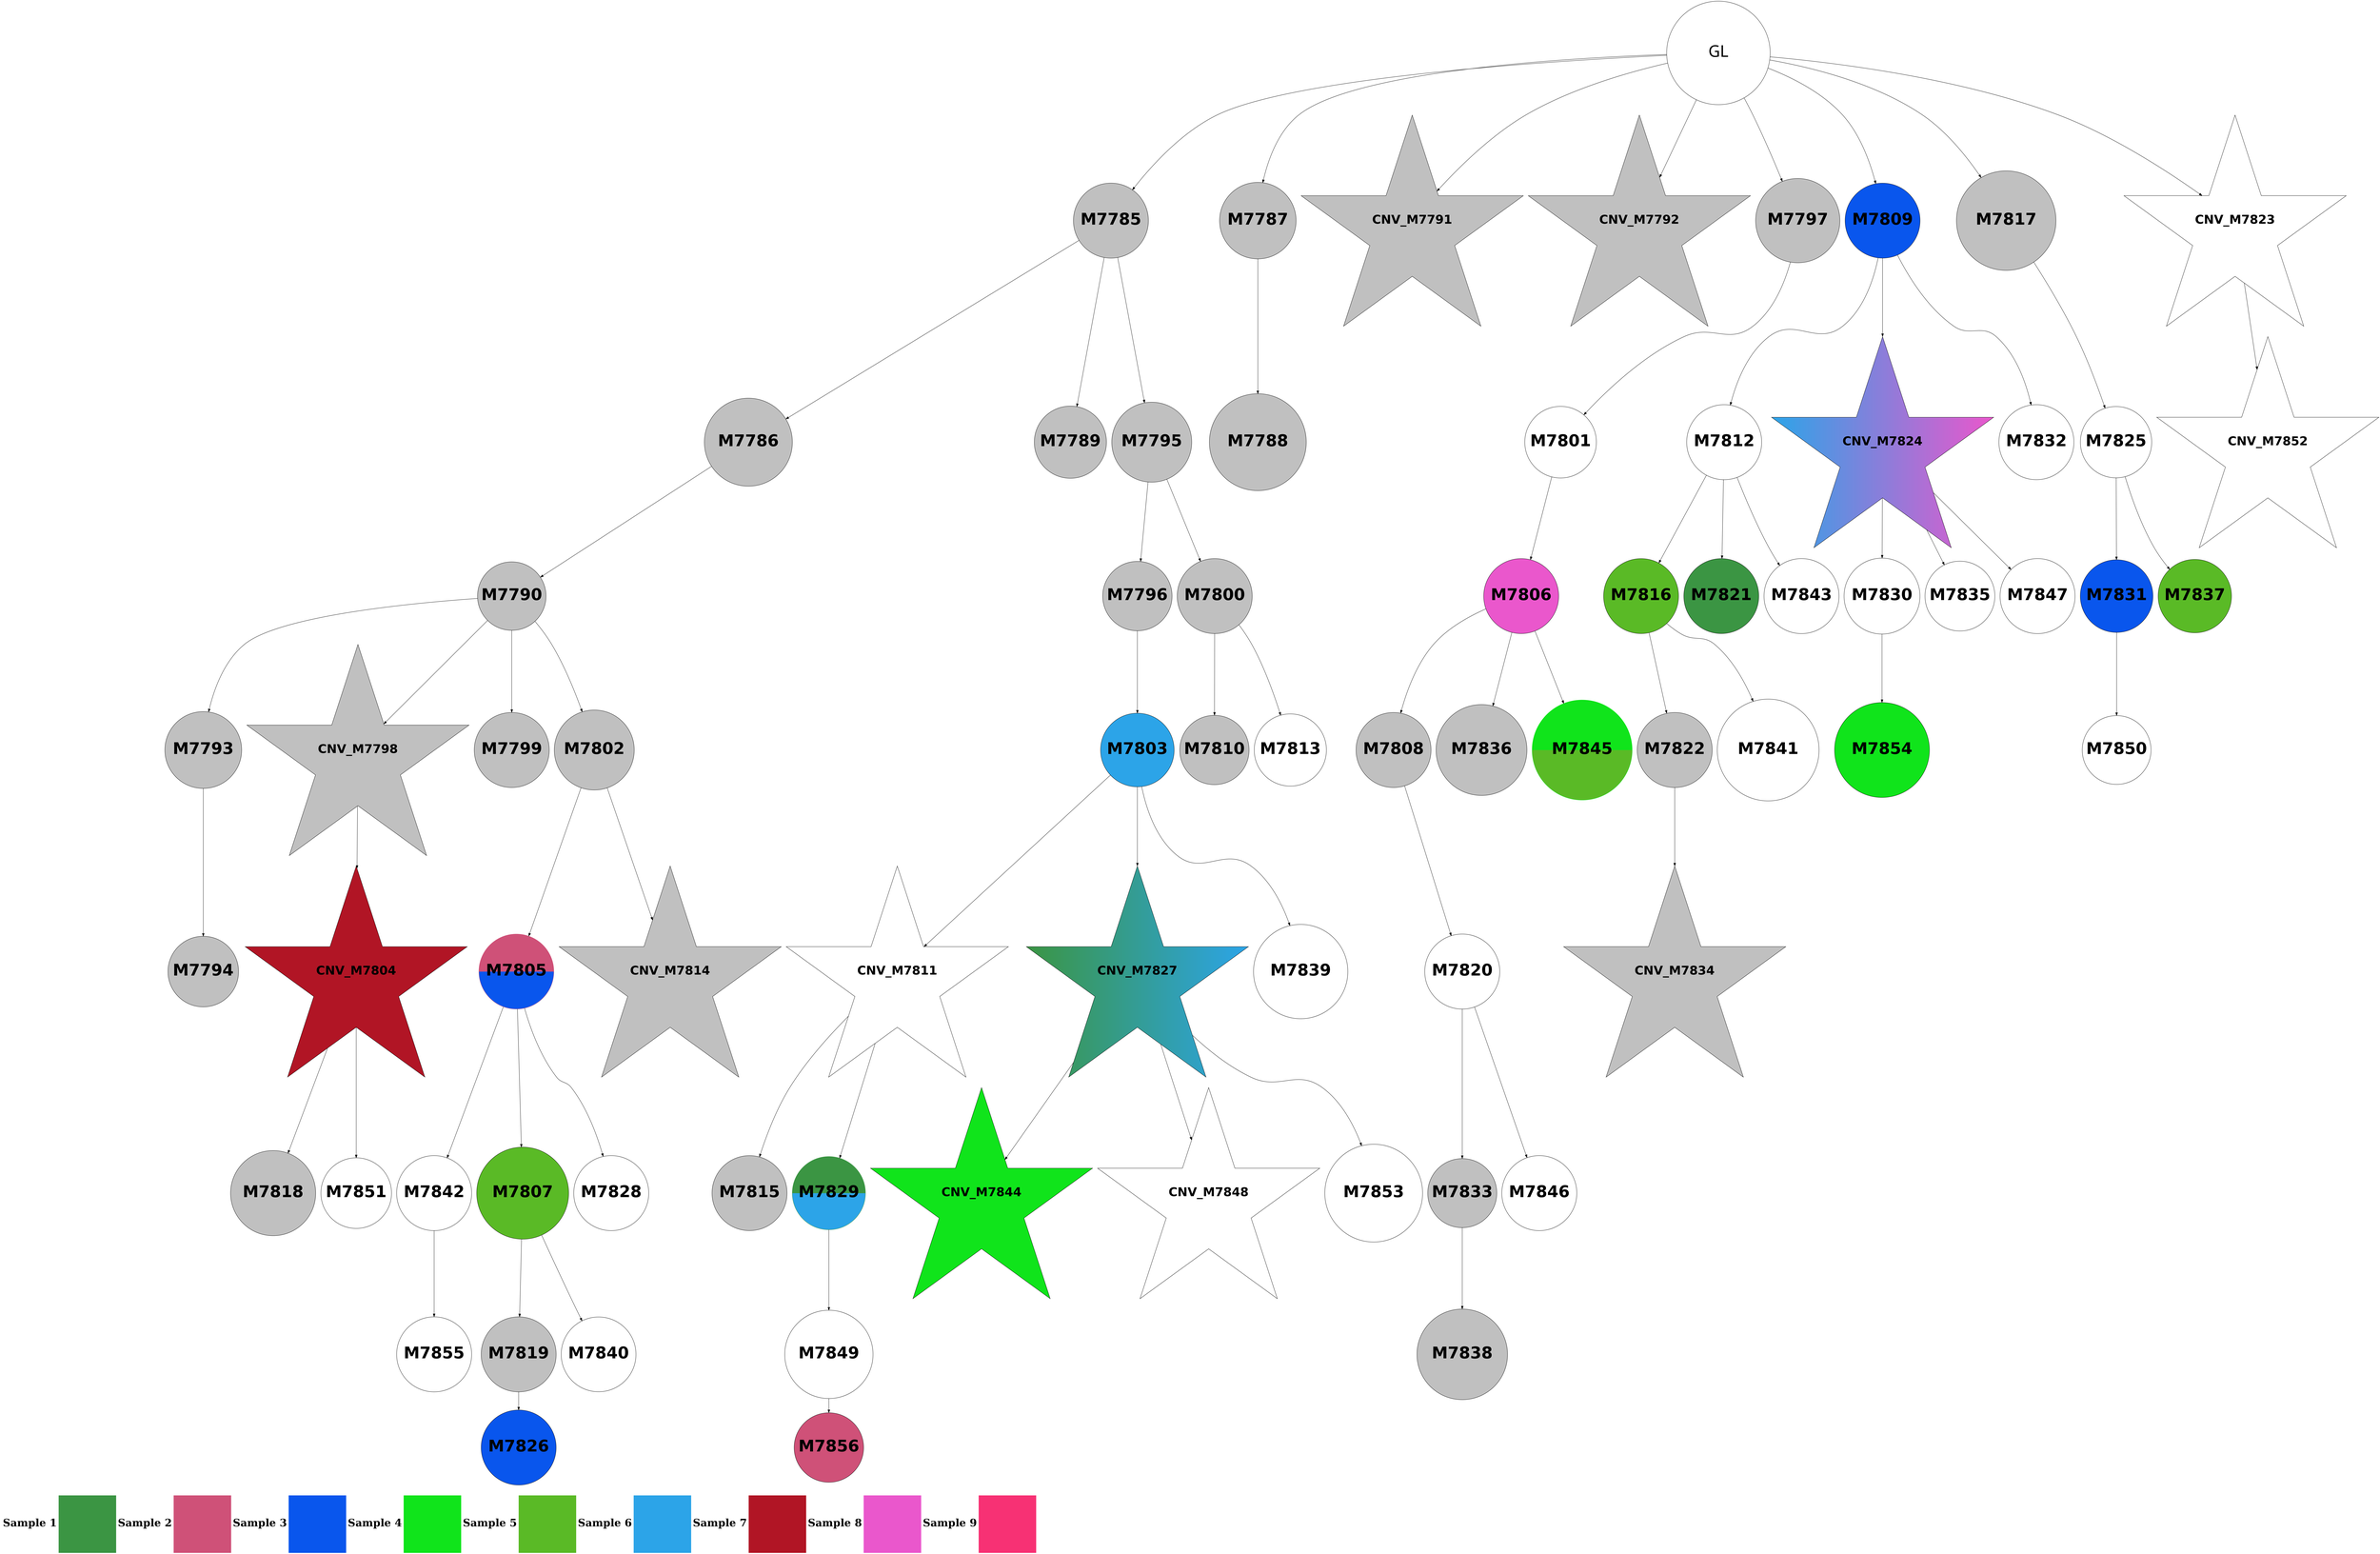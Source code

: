 digraph G { 
rankdir=TB;
7878 -> 7891;
7820 -> 7821;
7820 -> 7823;
7820 -> 7827;
7820 -> 7828;
7820 -> 7833;
7820 -> 7845;
7820 -> 7853;
7820 -> 7859;
7821 -> 7822;
7821 -> 7825;
7821 -> 7831;
7885 -> 7892;
7822 -> 7826;
7823 -> 7824;
7826 -> 7829;
7826 -> 7834;
7826 -> 7835;
7826 -> 7838;
7829 -> 7830;
7831 -> 7832;
7831 -> 7836;
7832 -> 7839;
7833 -> 7837;
7834 -> 7840;
7836 -> 7846;
7836 -> 7849;
7837 -> 7842;
7838 -> 7841;
7838 -> 7850;
7839 -> 7847;
7839 -> 7863;
7839 -> 7875;
7840 -> 7854;
7840 -> 7887;
7841 -> 7843;
7841 -> 7864;
7841 -> 7878;
7842 -> 7844;
7842 -> 7872;
7842 -> 7881;
7843 -> 7855;
7843 -> 7876;
7844 -> 7856;
7845 -> 7848;
7845 -> 7860;
7845 -> 7868;
7847 -> 7851;
7847 -> 7865;
7848 -> 7852;
7848 -> 7857;
7848 -> 7879;
7852 -> 7858;
7852 -> 7877;
7853 -> 7861;
7855 -> 7862;
7856 -> 7869;
7856 -> 7882;
7858 -> 7870;
7859 -> 7888;
7860 -> 7866;
7860 -> 7871;
7860 -> 7883;
7861 -> 7867;
7861 -> 7873;
7863 -> 7880;
7863 -> 7884;
7863 -> 7889;
7865 -> 7885;
7866 -> 7890;
7867 -> 7886;
7869 -> 7874;
7855 [shape=circle style=filled fillcolor=grey fontname="helvetica-bold" fontsize=56 label="M7819" width=0 height=2 ];
7863 [shape=star style=filled fillcolor="#3b9543:#2ca4e8:#f73174" fontname="helvetica-bold" fontsize=42 label="CNV_M7827"];
7838 [shape=circle style=filled fillcolor=grey fontname="helvetica-bold" fontsize=56 label="M7802" width=3.86 height=2 ];
7859 [shape=star style=filled fillcolor=white fontname="helvetica-bold" fontsize=42 label="CNV_M7823"];
7886 [shape=circle style=filled fillcolor=white fontname="helvetica-bold" fontsize=56 label="M7850" width=3.16 height=2 ];
7852 [shape=circle style=filled fillcolor="#5aba26" fontname="helvetica-bold" fontsize=56 label="M7816" width=0.54 height=2 ];
7889 [shape=circle style=filled fillcolor=white fontname="helvetica-bold" fontsize=56 label="M7853" width=4.72 height=2 ];
7870 [shape=star style=filled fillcolor=grey fontname="helvetica-bold" fontsize=42 label="CNV_M7834"];
7822 [shape=circle style=filled fillcolor=grey fontname="helvetica-bold" fontsize=56 label="M7786" width=4.25 height=2 ];
7873 [shape=circle style=filled fillcolor="#5aba26" fontname="helvetica-bold" fontsize=56 label="M7837" width=2.16 height=2 ];
7858 [shape=circle style=filled fillcolor=grey fontname="helvetica-bold" fontsize=56 label="M7822" width=2 height=2 ];
7877 [shape=circle style=filled fillcolor=white fontname="helvetica-bold" fontsize=56 label="M7841" width=4.91 height=2 ];
7847 [shape=star style=filled fillcolor=white fontname="helvetica-bold" fontsize=42 label="CNV_M7811"];
7860 [shape=star style=filled fillcolor="#2ca4e8:#ea57cc" fontname="helvetica-bold" fontsize=42 label="CNV_M7824"];
7848 [shape=circle style=filled fillcolor=white fontname="helvetica-bold" fontsize=56 label="M7812" width=0.83 height=2 ];
7845 [shape=circle style=filled fillcolor="#0956ed" fontname="helvetica-bold" fontsize=56 label="M7809" width=0.55 height=2 ];
7823 [shape=circle style=filled fillcolor=grey fontname="helvetica-bold" fontsize=56 label="M7787" width=3.69 height=2 ];
7821 [shape=circle style=filled fillcolor=grey fontname="helvetica-bold" fontsize=56 label="M7785" width=1 height=2 ];
7881 [shape=circle style=wedged color="#10e41b:#5aba26" fontname="helvetica-bold" fontsize=56 label="M7845" width=4.83 height=2 ];
7849 [shape=circle style=filled fillcolor=white fontname="helvetica-bold" fontsize=56 label="M7813" width=2.35 height=2 ];
7884 [shape=star style=filled fillcolor=white fontname="helvetica-bold" fontsize=42 label="CNV_M7848"];
7844 [shape=circle style=filled fillcolor=grey fontname="helvetica-bold" fontsize=56 label="M7808" width=0.58 height=2 ];
7865 [shape=circle style=wedged color="#3b9543:#2ca4e8" fontname="helvetica-bold" fontsize=56 label="M7829" width=2.2 height=2 ];
7841 [shape=circle style=wedged color="#cf5178:#0956ed" fontname="helvetica-bold" fontsize=56 label="M7805" width=0.22 height=2 ];
7891 [shape=circle style=filled fillcolor=white fontname="helvetica-bold" fontsize=56 label="M7855" width=0.95 height=2 ];
7825 [shape=circle style=filled fillcolor=grey fontname="helvetica-bold" fontsize=56 label="M7789" width=3.49 height=2 ];
7839 [shape=circle style=filled fillcolor="#2ca4e8" fontname="helvetica-bold" fontsize=56 label="M7803" width=2.14 height=2 ];
7833 [shape=circle style=filled fillcolor=grey fontname="helvetica-bold" fontsize=56 label="M7797" width=4.07 height=2 ];
7830 [shape=circle style=filled fillcolor=grey fontname="helvetica-bold" fontsize=56 label="M7794" width=2.64 height=2 ];
7842 [shape=circle style=filled fillcolor="#ea57cc" fontname="helvetica-bold" fontsize=56 label="M7806" width=0.83 height=2 ];
7846 [shape=circle style=filled fillcolor=grey fontname="helvetica-bold" fontsize=56 label="M7810" width=3.35 height=2 ];
7827 [shape=star style=filled fillcolor=grey fontname="helvetica-bold" fontsize=42 label="CNV_M7791"];
7866 [shape=circle style=filled fillcolor=white fontname="helvetica-bold" fontsize=56 label="M7830" width=3.66 height=2 ];
7871 [shape=circle style=filled fillcolor=white fontname="helvetica-bold" fontsize=56 label="M7835" width=2.86 height=2 ];
7831 [shape=circle style=filled fillcolor=grey fontname="helvetica-bold" fontsize=56 label="M7795" width=3.86 height=2 ];
7875 [shape=circle style=filled fillcolor=white fontname="helvetica-bold" fontsize=56 label="M7839" width=4.55 height=2 ];
7837 [shape=circle style=filled fillcolor=white fontname="helvetica-bold" fontsize=56 label="M7801" width=3.46 height=2 ];
7834 [shape=star style=filled fillcolor=grey fontname="helvetica-bold" fontsize=42 label="CNV_M7798"];
7840 [shape=star style=filled fillcolor="#b11525" fontname="helvetica-bold" fontsize=42 label="CNV_M7804"];
7829 [shape=circle style=filled fillcolor=grey fontname="helvetica-bold" fontsize=56 label="M7793" width=3.71 height=2 ];
7878 [shape=circle style=filled fillcolor=white fontname="helvetica-bold" fontsize=56 label="M7842" width=0.56 height=2 ];
7832 [shape=circle style=filled fillcolor=grey fontname="helvetica-bold" fontsize=56 label="M7796" width=2.98 height=2 ];
7882 [shape=circle style=filled fillcolor=white fontname="helvetica-bold" fontsize=56 label="M7846" width=1.19 height=2 ];
7876 [shape=circle style=filled fillcolor=white fontname="helvetica-bold" fontsize=56 label="M7840" width=3.61 height=2 ];
7883 [shape=circle style=filled fillcolor=white fontname="helvetica-bold" fontsize=56 label="M7847" width=0.01 height=2 ];
7835 [shape=circle style=filled fillcolor=grey fontname="helvetica-bold" fontsize=56 label="M7799" width=0.67 height=2 ];
7820 [label="GL" fontname="arial-bold" fontsize=56 width=5 height=5];
7890 [shape=circle style=filled fillcolor="#10e41b" fontname="helvetica-bold" fontsize=56 label="M7854" width=4.58 height=2 ];
7880 [shape=star style=filled fillcolor="#10e41b" fontname="helvetica-bold" fontsize=42 label="CNV_M7844"];
7888 [shape=star style=filled fillcolor=white fontname="helvetica-bold" fontsize=42 label="CNV_M7852"];
7824 [shape=circle style=filled fillcolor=grey fontname="helvetica-bold" fontsize=56 label="M7788" width=4.68 height=2 ];
7851 [shape=circle style=filled fillcolor=grey fontname="helvetica-bold" fontsize=56 label="M7815" width=1.97 height=2 ];
7862 [shape=circle style=filled fillcolor="#0956ed" fontname="helvetica-bold" fontsize=56 label="M7826" width=1.18 height=2 ];
7826 [shape=circle style=filled fillcolor=grey fontname="helvetica-bold" fontsize=56 label="M7790" width=3.3 height=2 ];
7867 [shape=circle style=filled fillcolor="#0956ed" fontname="helvetica-bold" fontsize=56 label="M7831" width=2.25 height=2 ];
7864 [shape=circle style=filled fillcolor=white fontname="helvetica-bold" fontsize=56 label="M7828" width=0.91 height=2 ];
7892 [shape=circle style=filled fillcolor="#cf5178" fontname="helvetica-bold" fontsize=56 label="M7856" width=2.92 height=2 ];
7850 [shape=star style=filled fillcolor=grey fontname="helvetica-bold" fontsize=42 label="CNV_M7814"];
7872 [shape=circle style=filled fillcolor=grey fontname="helvetica-bold" fontsize=56 label="M7836" width=4.39 height=2 ];
7861 [shape=circle style=filled fillcolor=white fontname="helvetica-bold" fontsize=56 label="M7825" width=2.44 height=2 ];
7879 [shape=circle style=filled fillcolor=white fontname="helvetica-bold" fontsize=56 label="M7843" width=0.22 height=2 ];
7836 [shape=circle style=filled fillcolor=grey fontname="helvetica-bold" fontsize=56 label="M7800" width=1 height=2 ];
7868 [shape=circle style=filled fillcolor=white fontname="helvetica-bold" fontsize=56 label="M7832" width=0.45 height=2 ];
7856 [shape=circle style=filled fillcolor=white fontname="helvetica-bold" fontsize=56 label="M7820" width=0.34 height=2 ];
7853 [shape=circle style=filled fillcolor=grey fontname="helvetica-bold" fontsize=56 label="M7817" width=4.81 height=2 ];
7843 [shape=circle style=filled fillcolor="#5aba26" fontname="helvetica-bold" fontsize=56 label="M7807" width=4.44 height=2 ];
7885 [shape=circle style=filled fillcolor=white fontname="helvetica-bold" fontsize=56 label="M7849" width=4.27 height=2 ];
7828 [shape=star style=filled fillcolor=grey fontname="helvetica-bold" fontsize=42 label="CNV_M7792"];
7874 [shape=circle style=filled fillcolor=grey fontname="helvetica-bold" fontsize=56 label="M7838" width=4.37 height=2 ];
7887 [shape=circle style=filled fillcolor=white fontname="helvetica-bold" fontsize=56 label="M7851" width=2.64 height=2 ];
7854 [shape=circle style=filled fillcolor=grey fontname="helvetica-bold" fontsize=56 label="M7818" width=4.11 height=2 ];
7857 [shape=circle style=filled fillcolor="#3b9543" fontname="helvetica-bold" fontsize=56 label="M7821" width=1.75 height=2 ];
7869 [shape=circle style=filled fillcolor=grey fontname="helvetica-bold" fontsize=56 label="M7833" width=3.11 height=2 ];
{rank=sink;
Legend[shape=none, margin=0, label=<<TABLE border="0" cellborder="0" cellspacing="0"> 
<TR><TD width="200" height="200" colspan="1"><FONT POINT-SIZE="36.0"><B>Sample 1</B></FONT></TD><TD width="200" height="200" colspan="1" BGCOLOR="#3b9543"></TD>
<TD width="200" height="200" colspan="1"><FONT POINT-SIZE="36.0"><B>Sample 2</B></FONT></TD><TD width="200" height="200" colspan="1" BGCOLOR="#cf5178"></TD>
<TD width="200" height="200" colspan="1"><FONT POINT-SIZE="36.0"><B>Sample 3</B></FONT></TD><TD width="200" height="200" colspan="1" BGCOLOR="#0956ed"></TD>
<TD width="200" height="200" colspan="1"><FONT POINT-SIZE="36.0"><B>Sample 4</B></FONT></TD><TD width="200" height="200" colspan="1" BGCOLOR="#10e41b"></TD>
<TD width="200" height="200" colspan="1"><FONT POINT-SIZE="36.0"><B>Sample 5</B></FONT></TD><TD width="200" height="200" colspan="1" BGCOLOR="#5aba26"></TD>
<TD width="200" height="200" colspan="1"><FONT POINT-SIZE="36.0"><B>Sample 6</B></FONT></TD><TD width="200" height="200" colspan="1" BGCOLOR="#2ca4e8"></TD>
<TD width="200" height="200" colspan="1"><FONT POINT-SIZE="36.0"><B>Sample 7</B></FONT></TD><TD width="200" height="200" colspan="1" BGCOLOR="#b11525"></TD>
<TD width="200" height="200" colspan="1"><FONT POINT-SIZE="36.0"><B>Sample 8</B></FONT></TD><TD width="200" height="200" colspan="1" BGCOLOR="#ea57cc"></TD>
<TD width="200" height="200" colspan="1"><FONT POINT-SIZE="36.0"><B>Sample 9</B></FONT></TD><TD width="200" height="200" colspan="1" BGCOLOR="#f73174"></TD>
</TR></TABLE>>];
} 
}